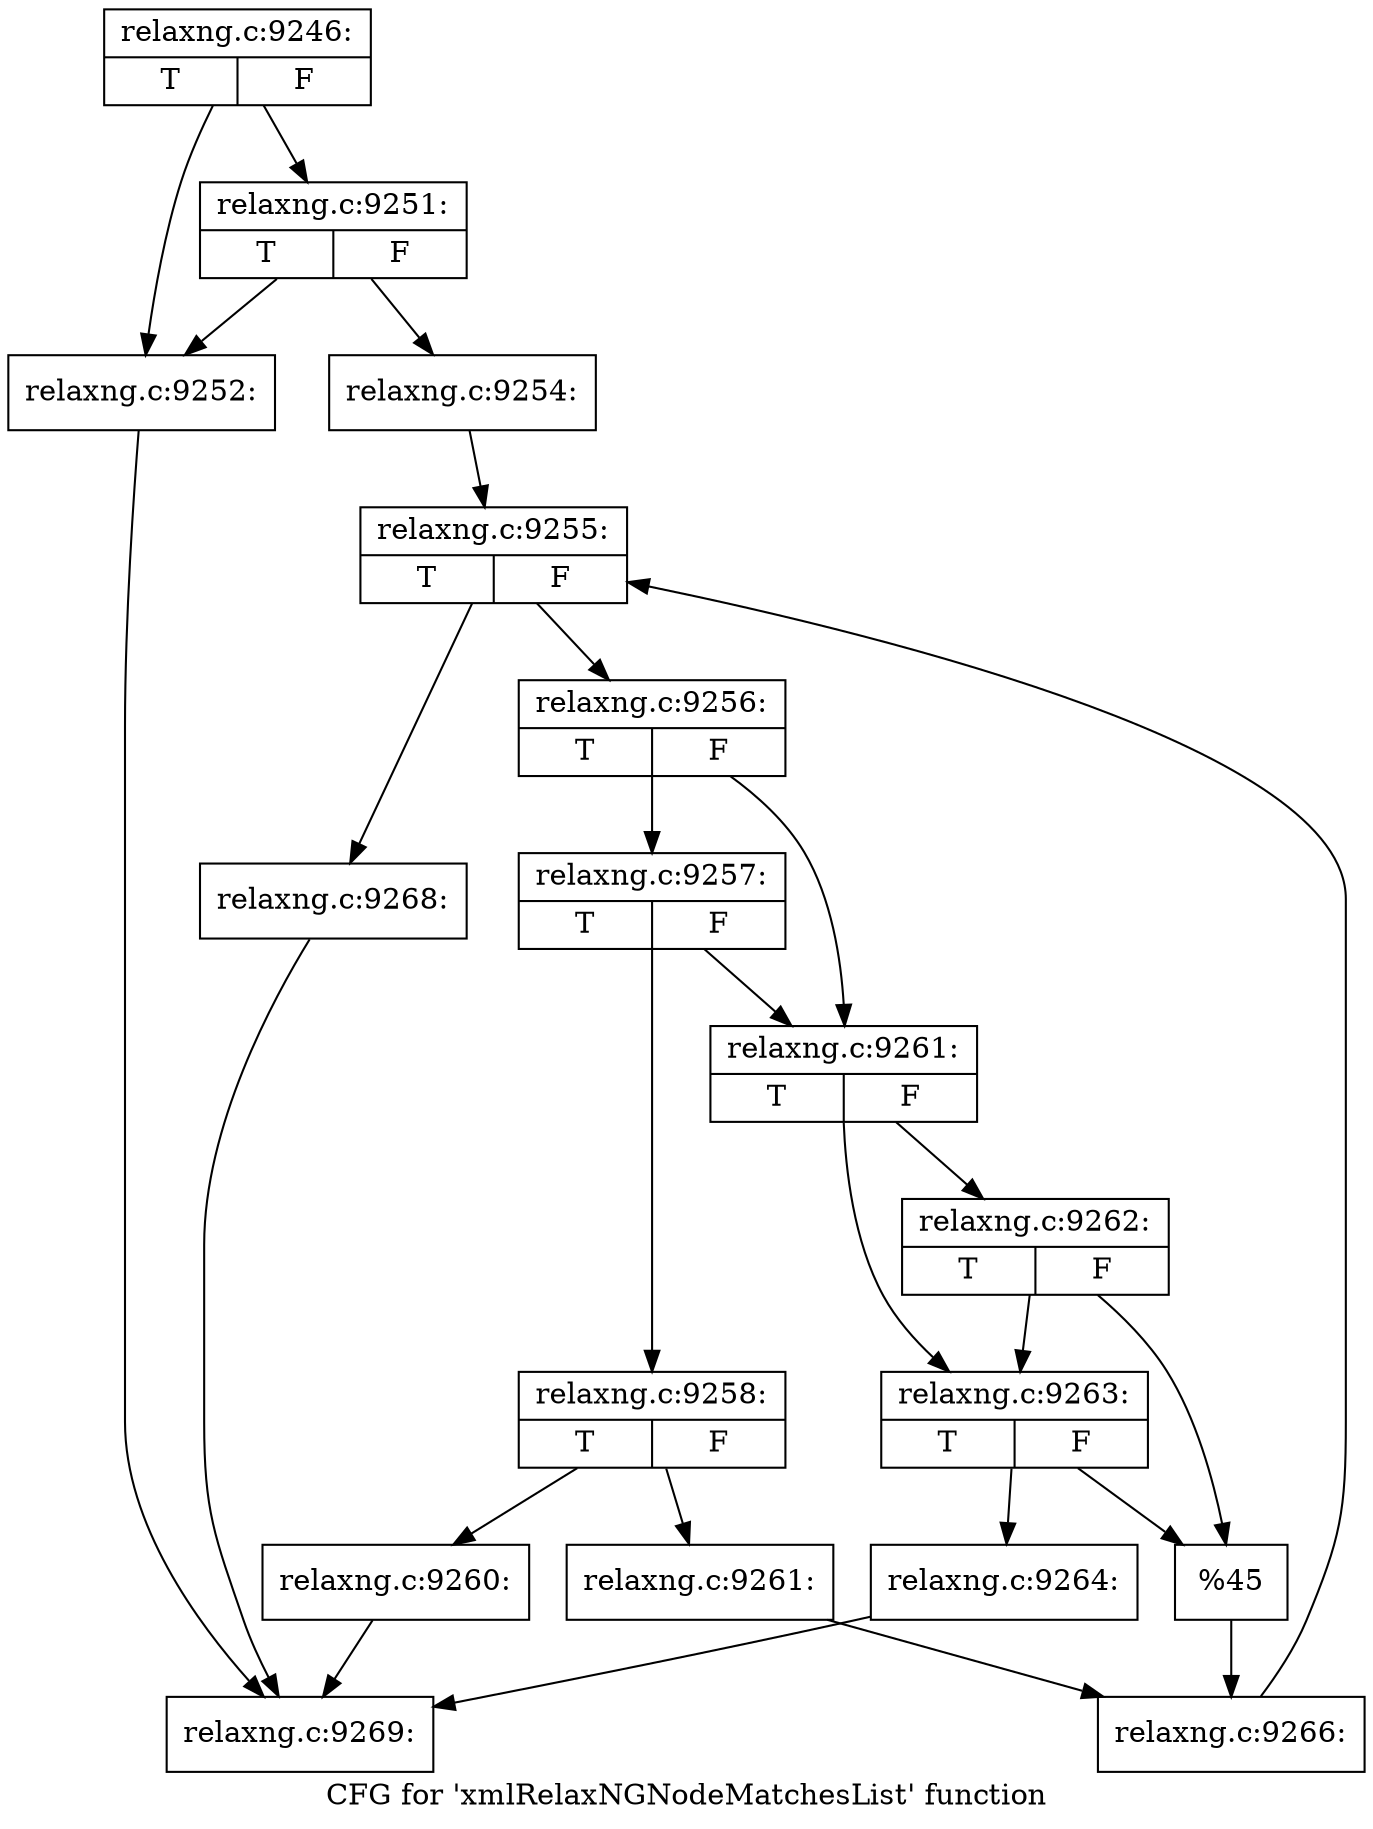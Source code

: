 digraph "CFG for 'xmlRelaxNGNodeMatchesList' function" {
	label="CFG for 'xmlRelaxNGNodeMatchesList' function";

	Node0x3d23450 [shape=record,label="{relaxng.c:9246:|{<s0>T|<s1>F}}"];
	Node0x3d23450 -> Node0x40330f0;
	Node0x3d23450 -> Node0x4033190;
	Node0x4033190 [shape=record,label="{relaxng.c:9251:|{<s0>T|<s1>F}}"];
	Node0x4033190 -> Node0x40330f0;
	Node0x4033190 -> Node0x4033140;
	Node0x40330f0 [shape=record,label="{relaxng.c:9252:}"];
	Node0x40330f0 -> Node0x401a1f0;
	Node0x4033140 [shape=record,label="{relaxng.c:9254:}"];
	Node0x4033140 -> Node0x4033c90;
	Node0x4033c90 [shape=record,label="{relaxng.c:9255:|{<s0>T|<s1>F}}"];
	Node0x4033c90 -> Node0x4034080;
	Node0x4033c90 -> Node0x4033eb0;
	Node0x4034080 [shape=record,label="{relaxng.c:9256:|{<s0>T|<s1>F}}"];
	Node0x4034080 -> Node0x4034330;
	Node0x4034080 -> Node0x40342e0;
	Node0x4034330 [shape=record,label="{relaxng.c:9257:|{<s0>T|<s1>F}}"];
	Node0x4034330 -> Node0x4034240;
	Node0x4034330 -> Node0x40342e0;
	Node0x4034240 [shape=record,label="{relaxng.c:9258:|{<s0>T|<s1>F}}"];
	Node0x4034240 -> Node0x4034d60;
	Node0x4034240 -> Node0x4034db0;
	Node0x4034d60 [shape=record,label="{relaxng.c:9260:}"];
	Node0x4034d60 -> Node0x401a1f0;
	Node0x4034db0 [shape=record,label="{relaxng.c:9261:}"];
	Node0x4034db0 -> Node0x4034290;
	Node0x40342e0 [shape=record,label="{relaxng.c:9261:|{<s0>T|<s1>F}}"];
	Node0x40342e0 -> Node0x40353a0;
	Node0x40342e0 -> Node0x4035420;
	Node0x4035420 [shape=record,label="{relaxng.c:9262:|{<s0>T|<s1>F}}"];
	Node0x4035420 -> Node0x40353a0;
	Node0x4035420 -> Node0x4035350;
	Node0x40353a0 [shape=record,label="{relaxng.c:9263:|{<s0>T|<s1>F}}"];
	Node0x40353a0 -> Node0x4035300;
	Node0x40353a0 -> Node0x4035350;
	Node0x4035300 [shape=record,label="{relaxng.c:9264:}"];
	Node0x4035300 -> Node0x401a1f0;
	Node0x4035350 [shape=record,label="{%45}"];
	Node0x4035350 -> Node0x4034290;
	Node0x4034290 [shape=record,label="{relaxng.c:9266:}"];
	Node0x4034290 -> Node0x4033c90;
	Node0x4033eb0 [shape=record,label="{relaxng.c:9268:}"];
	Node0x4033eb0 -> Node0x401a1f0;
	Node0x401a1f0 [shape=record,label="{relaxng.c:9269:}"];
}
